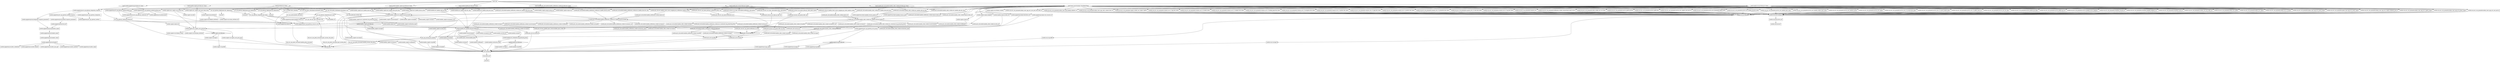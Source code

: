 digraph {
	compound = "true"
	newrank = "true"
	subgraph "root" {
		"[root] aws_api_gateway_authorizer.authorizer" [label = "aws_api_gateway_authorizer.authorizer", shape = "box"]
		"[root] aws_api_gateway_deployment.dev_deployment" [label = "aws_api_gateway_deployment.dev_deployment", shape = "box"]
		"[root] aws_api_gateway_deployment.prod_deployment" [label = "aws_api_gateway_deployment.prod_deployment", shape = "box"]
		"[root] aws_api_gateway_deployment.qa_deployment" [label = "aws_api_gateway_deployment.qa_deployment", shape = "box"]
		"[root] aws_api_gateway_integration.get_integ" [label = "aws_api_gateway_integration.get_integ", shape = "box"]
		"[root] aws_api_gateway_integration.post_intg" [label = "aws_api_gateway_integration.post_intg", shape = "box"]
		"[root] aws_iam_policy.iam_invoke_role" [label = "aws_iam_policy.iam_invoke_role", shape = "box"]
		"[root] aws_iam_policy.lambda_iam_policy" [label = "aws_iam_policy.lambda_iam_policy", shape = "box"]
		"[root] aws_iam_role.iam_apiw_execution_role" [label = "aws_iam_role.iam_apiw_execution_role", shape = "box"]
		"[root] aws_iam_role.iam_for_lambda" [label = "aws_iam_role.iam_for_lambda", shape = "box"]
		"[root] aws_iam_role_policy_attachment.attachment_policy" [label = "aws_iam_role_policy_attachment.attachment_policy", shape = "box"]
		"[root] aws_iam_role_policy_attachment.attachment_role" [label = "aws_iam_role_policy_attachment.attachment_role", shape = "box"]
		"[root] aws_lambda_layer_version.lambda_layer" [label = "aws_lambda_layer_version.lambda_layer", shape = "box"]
		"[root] aws_s3_bucket.static_metadata" [label = "aws_s3_bucket.static_metadata", shape = "box"]
		"[root] data.aws_iam_policy_document.apiw_assume_role_policy" [label = "data.aws_iam_policy_document.apiw_assume_role_policy", shape = "box"]
		"[root] data.aws_iam_policy_document.apiw_invoke_policy" [label = "data.aws_iam_policy_document.apiw_invoke_policy", shape = "box"]
		"[root] data.aws_iam_policy_document.lambda_assume_role_policy" [label = "data.aws_iam_policy_document.lambda_assume_role_policy", shape = "box"]
		"[root] data.aws_iam_policy_document.lambda_policy_document" [label = "data.aws_iam_policy_document.lambda_policy_document", shape = "box"]
		"[root] local.active_env" [label = "local.active_env", shape = "note"]
		"[root] local.dev" [label = "local.dev", shape = "note"]
		"[root] local.env" [label = "local.env", shape = "note"]
		"[root] local.lambda_uri" [label = "local.lambda_uri", shape = "note"]
		"[root] local.prod" [label = "local.prod", shape = "note"]
		"[root] local.qa" [label = "local.qa", shape = "note"]
		"[root] local.workspace" [label = "local.workspace", shape = "note"]
		"[root] module.apigateway.aws_api_gateway_integration._" [label = "module.apigateway.aws_api_gateway_integration._", shape = "box"]
		"[root] module.apigateway.aws_api_gateway_integration_response._" [label = "module.apigateway.aws_api_gateway_integration_response._", shape = "box"]
		"[root] module.apigateway.aws_api_gateway_method._" [label = "module.apigateway.aws_api_gateway_method._", shape = "box"]
		"[root] module.apigateway.aws_api_gateway_method.method_get" [label = "module.apigateway.aws_api_gateway_method.method_get", shape = "box"]
		"[root] module.apigateway.aws_api_gateway_method.method_post" [label = "module.apigateway.aws_api_gateway_method.method_post", shape = "box"]
		"[root] module.apigateway.aws_api_gateway_method_response._" [label = "module.apigateway.aws_api_gateway_method_response._", shape = "box"]
		"[root] module.apigateway.aws_api_gateway_resource.root" [label = "module.apigateway.aws_api_gateway_resource.root", shape = "box"]
		"[root] module.apigateway.aws_api_gateway_rest_api.api" [label = "module.apigateway.aws_api_gateway_rest_api.api", shape = "box"]
		"[root] module.apigateway.local.header_names" [label = "module.apigateway.local.header_names", shape = "note"]
		"[root] module.apigateway.local.header_values" [label = "module.apigateway.local.header_values", shape = "note"]
		"[root] module.apigateway.local.headers" [label = "module.apigateway.local.headers", shape = "note"]
		"[root] module.apigateway.local.integration_response_parameters" [label = "module.apigateway.local.integration_response_parameters", shape = "note"]
		"[root] module.apigateway.local.method_response_parameters" [label = "module.apigateway.local.method_response_parameters", shape = "note"]
		"[root] module.apigateway.local.parameter_names" [label = "module.apigateway.local.parameter_names", shape = "note"]
		"[root] module.apigateway.local.true_list" [label = "module.apigateway.local.true_list", shape = "note"]
		"[root] module.apigateway.output.execution_arn" [label = "module.apigateway.output.execution_arn", shape = "note"]
		"[root] module.apigateway.output.graphql_resouce_id" [label = "module.apigateway.output.graphql_resouce_id", shape = "note"]
		"[root] module.apigateway.output.graphql_resouce_parent_id" [label = "module.apigateway.output.graphql_resouce_parent_id", shape = "note"]
		"[root] module.apigateway.output.graphql_resouce_path" [label = "module.apigateway.output.graphql_resouce_path", shape = "note"]
		"[root] module.apigateway.output.id" [label = "module.apigateway.output.id", shape = "note"]
		"[root] module.apigateway.output.root_resource_id" [label = "module.apigateway.output.root_resource_id", shape = "note"]
		"[root] module.apigateway.provider.aws" [label = "module.apigateway.provider.aws", shape = "diamond"]
		"[root] module.apigateway.var.allow_credentials" [label = "module.apigateway.var.allow_credentials", shape = "note"]
		"[root] module.apigateway.var.allow_headers" [label = "module.apigateway.var.allow_headers", shape = "note"]
		"[root] module.apigateway.var.allow_max_age" [label = "module.apigateway.var.allow_max_age", shape = "note"]
		"[root] module.apigateway.var.allow_methods" [label = "module.apigateway.var.allow_methods", shape = "note"]
		"[root] module.apigateway.var.allow_origin" [label = "module.apigateway.var.allow_origin", shape = "note"]
		"[root] module.apigateway.var.api_name" [label = "module.apigateway.var.api_name", shape = "note"]
		"[root] module.apigateway.var.authorization" [label = "module.apigateway.var.authorization", shape = "note"]
		"[root] module.apigateway.var.aws_api_gateway_authorizer_id" [label = "module.apigateway.var.aws_api_gateway_authorizer_id", shape = "note"]
		"[root] module.apigateway.var.profile" [label = "module.apigateway.var.profile", shape = "note"]
		"[root] module.apigateway.var.region" [label = "module.apigateway.var.region", shape = "note"]
		"[root] module.cognito.aws_cognito_user_group.role" [label = "module.cognito.aws_cognito_user_group.role", shape = "box"]
		"[root] module.cognito.aws_cognito_user_pool.pool" [label = "module.cognito.aws_cognito_user_pool.pool", shape = "box"]
		"[root] module.cognito.aws_cognito_user_pool_client.client" [label = "module.cognito.aws_cognito_user_pool_client.client", shape = "box"]
		"[root] module.cognito.local.attributes" [label = "module.cognito.local.attributes", shape = "note"]
		"[root] module.cognito.local.default_attributes" [label = "module.cognito.local.default_attributes", shape = "note"]
		"[root] module.cognito.output.arn" [label = "module.cognito.output.arn", shape = "note"]
		"[root] module.cognito.output.endpoint" [label = "module.cognito.output.endpoint", shape = "note"]
		"[root] module.cognito.output.id" [label = "module.cognito.output.id", shape = "note"]
		"[root] module.cognito.provider.aws" [label = "module.cognito.provider.aws", shape = "diamond"]
		"[root] module.cognito.var.cognito_user_pool_name" [label = "module.cognito.var.cognito_user_pool_name", shape = "note"]
		"[root] module.cognito.var.custom_attribute_list" [label = "module.cognito.var.custom_attribute_list", shape = "note"]
		"[root] module.cognito.var.profile" [label = "module.cognito.var.profile", shape = "note"]
		"[root] module.cognito.var.region" [label = "module.cognito.var.region", shape = "note"]
		"[root] module.cognito.var.roles" [label = "module.cognito.var.roles", shape = "note"]
		"[root] module.cognito.var.schemas_number" [label = "module.cognito.var.schemas_number", shape = "note"]
		"[root] module.cognito.var.schemas_string" [label = "module.cognito.var.schemas_string", shape = "note"]
		"[root] module.cognito.var.username_attributes" [label = "module.cognito.var.username_attributes", shape = "note"]
		"[root] module.lambda.aws_cloudwatch_log_group.log_group" [label = "module.lambda.aws_cloudwatch_log_group.log_group", shape = "box"]
		"[root] module.lambda.aws_lambda_alias.dev_alias" [label = "module.lambda.aws_lambda_alias.dev_alias", shape = "box"]
		"[root] module.lambda.aws_lambda_alias.prod_alias" [label = "module.lambda.aws_lambda_alias.prod_alias", shape = "box"]
		"[root] module.lambda.aws_lambda_alias.qa_alias" [label = "module.lambda.aws_lambda_alias.qa_alias", shape = "box"]
		"[root] module.lambda.aws_lambda_function.lambda" [label = "module.lambda.aws_lambda_function.lambda", shape = "box"]
		"[root] module.lambda.output.arn" [label = "module.lambda.output.arn", shape = "note"]
		"[root] module.lambda.output.invoke_arn" [label = "module.lambda.output.invoke_arn", shape = "note"]
		"[root] module.lambda.provider.aws" [label = "module.lambda.provider.aws", shape = "diamond"]
		"[root] module.lambda.var.environment" [label = "module.lambda.var.environment", shape = "note"]
		"[root] module.lambda.var.filename" [label = "module.lambda.var.filename", shape = "note"]
		"[root] module.lambda.var.function_name" [label = "module.lambda.var.function_name", shape = "note"]
		"[root] module.lambda.var.handler" [label = "module.lambda.var.handler", shape = "note"]
		"[root] module.lambda.var.layers" [label = "module.lambda.var.layers", shape = "note"]
		"[root] module.lambda.var.memory_size" [label = "module.lambda.var.memory_size", shape = "note"]
		"[root] module.lambda.var.profile" [label = "module.lambda.var.profile", shape = "note"]
		"[root] module.lambda.var.region" [label = "module.lambda.var.region", shape = "note"]
		"[root] module.lambda.var.role_arn" [label = "module.lambda.var.role_arn", shape = "note"]
		"[root] module.lambda.var.runtime" [label = "module.lambda.var.runtime", shape = "note"]
		"[root] module.lambda.var.timeout" [label = "module.lambda.var.timeout", shape = "note"]
		"[root] module.lambda_cognito.aws_cloudwatch_log_group.log_group" [label = "module.lambda_cognito.aws_cloudwatch_log_group.log_group", shape = "box"]
		"[root] module.lambda_cognito.aws_lambda_alias.dev_alias" [label = "module.lambda_cognito.aws_lambda_alias.dev_alias", shape = "box"]
		"[root] module.lambda_cognito.aws_lambda_alias.prod_alias" [label = "module.lambda_cognito.aws_lambda_alias.prod_alias", shape = "box"]
		"[root] module.lambda_cognito.aws_lambda_alias.qa_alias" [label = "module.lambda_cognito.aws_lambda_alias.qa_alias", shape = "box"]
		"[root] module.lambda_cognito.aws_lambda_function.lambda" [label = "module.lambda_cognito.aws_lambda_function.lambda", shape = "box"]
		"[root] module.lambda_cognito.output.arn" [label = "module.lambda_cognito.output.arn", shape = "note"]
		"[root] module.lambda_cognito.output.invoke_arn" [label = "module.lambda_cognito.output.invoke_arn", shape = "note"]
		"[root] module.lambda_cognito.provider.aws" [label = "module.lambda_cognito.provider.aws", shape = "diamond"]
		"[root] module.lambda_cognito.var.environment" [label = "module.lambda_cognito.var.environment", shape = "note"]
		"[root] module.lambda_cognito.var.filename" [label = "module.lambda_cognito.var.filename", shape = "note"]
		"[root] module.lambda_cognito.var.function_name" [label = "module.lambda_cognito.var.function_name", shape = "note"]
		"[root] module.lambda_cognito.var.handler" [label = "module.lambda_cognito.var.handler", shape = "note"]
		"[root] module.lambda_cognito.var.layers" [label = "module.lambda_cognito.var.layers", shape = "note"]
		"[root] module.lambda_cognito.var.memory_size" [label = "module.lambda_cognito.var.memory_size", shape = "note"]
		"[root] module.lambda_cognito.var.profile" [label = "module.lambda_cognito.var.profile", shape = "note"]
		"[root] module.lambda_cognito.var.region" [label = "module.lambda_cognito.var.region", shape = "note"]
		"[root] module.lambda_cognito.var.role_arn" [label = "module.lambda_cognito.var.role_arn", shape = "note"]
		"[root] module.lambda_cognito.var.runtime" [label = "module.lambda_cognito.var.runtime", shape = "note"]
		"[root] module.lambda_cognito.var.timeout" [label = "module.lambda_cognito.var.timeout", shape = "note"]
		"[root] module.pub_sub.aws_lambda_event_source_mapping.sqs_notification_lambda_worker" [label = "module.pub_sub.aws_lambda_event_source_mapping.sqs_notification_lambda_worker", shape = "box"]
		"[root] module.pub_sub.aws_lambda_event_source_mapping.sqs_order_lambda_worker" [label = "module.pub_sub.aws_lambda_event_source_mapping.sqs_order_lambda_worker", shape = "box"]
		"[root] module.pub_sub.aws_lambda_layer_version.lambda_layer_worker" [label = "module.pub_sub.aws_lambda_layer_version.lambda_layer_worker", shape = "box"]
		"[root] module.pub_sub.aws_sns_topic.gc_topic_sns" [label = "module.pub_sub.aws_sns_topic.gc_topic_sns", shape = "box"]
		"[root] module.pub_sub.aws_sns_topic_subscription.notification_subscription" [label = "module.pub_sub.aws_sns_topic_subscription.notification_subscription", shape = "box"]
		"[root] module.pub_sub.aws_sns_topic_subscription.order_subscription" [label = "module.pub_sub.aws_sns_topic_subscription.order_subscription", shape = "box"]
		"[root] module.pub_sub.aws_sqs_queue.notification_sns_dlq" [label = "module.pub_sub.aws_sqs_queue.notification_sns_dlq", shape = "box"]
		"[root] module.pub_sub.aws_sqs_queue.notification_sqs" [label = "module.pub_sub.aws_sqs_queue.notification_sqs", shape = "box"]
		"[root] module.pub_sub.aws_sqs_queue.order_sqs" [label = "module.pub_sub.aws_sqs_queue.order_sqs", shape = "box"]
		"[root] module.pub_sub.aws_sqs_queue.order_sqs_dlq" [label = "module.pub_sub.aws_sqs_queue.order_sqs_dlq", shape = "box"]
		"[root] module.pub_sub.aws_sqs_queue_policy.gc_notification_policy_sqs" [label = "module.pub_sub.aws_sqs_queue_policy.gc_notification_policy_sqs", shape = "box"]
		"[root] module.pub_sub.aws_sqs_queue_policy.gc_order_policy_queue" [label = "module.pub_sub.aws_sqs_queue_policy.gc_order_policy_queue", shape = "box"]
		"[root] module.pub_sub.module.lambda_notification_worker.aws_cloudwatch_log_group.log_group" [label = "module.pub_sub.module.lambda_notification_worker.aws_cloudwatch_log_group.log_group", shape = "box"]
		"[root] module.pub_sub.module.lambda_notification_worker.aws_lambda_alias.dev_alias" [label = "module.pub_sub.module.lambda_notification_worker.aws_lambda_alias.dev_alias", shape = "box"]
		"[root] module.pub_sub.module.lambda_notification_worker.aws_lambda_alias.prod_alias" [label = "module.pub_sub.module.lambda_notification_worker.aws_lambda_alias.prod_alias", shape = "box"]
		"[root] module.pub_sub.module.lambda_notification_worker.aws_lambda_alias.qa_alias" [label = "module.pub_sub.module.lambda_notification_worker.aws_lambda_alias.qa_alias", shape = "box"]
		"[root] module.pub_sub.module.lambda_notification_worker.aws_lambda_function.lambda" [label = "module.pub_sub.module.lambda_notification_worker.aws_lambda_function.lambda", shape = "box"]
		"[root] module.pub_sub.module.lambda_notification_worker.output.arn" [label = "module.pub_sub.module.lambda_notification_worker.output.arn", shape = "note"]
		"[root] module.pub_sub.module.lambda_notification_worker.output.invoke_arn" [label = "module.pub_sub.module.lambda_notification_worker.output.invoke_arn", shape = "note"]
		"[root] module.pub_sub.module.lambda_notification_worker.provider.aws" [label = "module.pub_sub.module.lambda_notification_worker.provider.aws", shape = "diamond"]
		"[root] module.pub_sub.module.lambda_notification_worker.var.environment" [label = "module.pub_sub.module.lambda_notification_worker.var.environment", shape = "note"]
		"[root] module.pub_sub.module.lambda_notification_worker.var.filename" [label = "module.pub_sub.module.lambda_notification_worker.var.filename", shape = "note"]
		"[root] module.pub_sub.module.lambda_notification_worker.var.function_name" [label = "module.pub_sub.module.lambda_notification_worker.var.function_name", shape = "note"]
		"[root] module.pub_sub.module.lambda_notification_worker.var.handler" [label = "module.pub_sub.module.lambda_notification_worker.var.handler", shape = "note"]
		"[root] module.pub_sub.module.lambda_notification_worker.var.layers" [label = "module.pub_sub.module.lambda_notification_worker.var.layers", shape = "note"]
		"[root] module.pub_sub.module.lambda_notification_worker.var.memory_size" [label = "module.pub_sub.module.lambda_notification_worker.var.memory_size", shape = "note"]
		"[root] module.pub_sub.module.lambda_notification_worker.var.profile" [label = "module.pub_sub.module.lambda_notification_worker.var.profile", shape = "note"]
		"[root] module.pub_sub.module.lambda_notification_worker.var.region" [label = "module.pub_sub.module.lambda_notification_worker.var.region", shape = "note"]
		"[root] module.pub_sub.module.lambda_notification_worker.var.role_arn" [label = "module.pub_sub.module.lambda_notification_worker.var.role_arn", shape = "note"]
		"[root] module.pub_sub.module.lambda_notification_worker.var.runtime" [label = "module.pub_sub.module.lambda_notification_worker.var.runtime", shape = "note"]
		"[root] module.pub_sub.module.lambda_notification_worker.var.timeout" [label = "module.pub_sub.module.lambda_notification_worker.var.timeout", shape = "note"]
		"[root] module.pub_sub.module.lambda_order_worker.aws_cloudwatch_log_group.log_group" [label = "module.pub_sub.module.lambda_order_worker.aws_cloudwatch_log_group.log_group", shape = "box"]
		"[root] module.pub_sub.module.lambda_order_worker.aws_lambda_alias.dev_alias" [label = "module.pub_sub.module.lambda_order_worker.aws_lambda_alias.dev_alias", shape = "box"]
		"[root] module.pub_sub.module.lambda_order_worker.aws_lambda_alias.prod_alias" [label = "module.pub_sub.module.lambda_order_worker.aws_lambda_alias.prod_alias", shape = "box"]
		"[root] module.pub_sub.module.lambda_order_worker.aws_lambda_alias.qa_alias" [label = "module.pub_sub.module.lambda_order_worker.aws_lambda_alias.qa_alias", shape = "box"]
		"[root] module.pub_sub.module.lambda_order_worker.aws_lambda_function.lambda" [label = "module.pub_sub.module.lambda_order_worker.aws_lambda_function.lambda", shape = "box"]
		"[root] module.pub_sub.module.lambda_order_worker.output.arn" [label = "module.pub_sub.module.lambda_order_worker.output.arn", shape = "note"]
		"[root] module.pub_sub.module.lambda_order_worker.output.invoke_arn" [label = "module.pub_sub.module.lambda_order_worker.output.invoke_arn", shape = "note"]
		"[root] module.pub_sub.module.lambda_order_worker.provider.aws" [label = "module.pub_sub.module.lambda_order_worker.provider.aws", shape = "diamond"]
		"[root] module.pub_sub.module.lambda_order_worker.var.environment" [label = "module.pub_sub.module.lambda_order_worker.var.environment", shape = "note"]
		"[root] module.pub_sub.module.lambda_order_worker.var.filename" [label = "module.pub_sub.module.lambda_order_worker.var.filename", shape = "note"]
		"[root] module.pub_sub.module.lambda_order_worker.var.function_name" [label = "module.pub_sub.module.lambda_order_worker.var.function_name", shape = "note"]
		"[root] module.pub_sub.module.lambda_order_worker.var.handler" [label = "module.pub_sub.module.lambda_order_worker.var.handler", shape = "note"]
		"[root] module.pub_sub.module.lambda_order_worker.var.layers" [label = "module.pub_sub.module.lambda_order_worker.var.layers", shape = "note"]
		"[root] module.pub_sub.module.lambda_order_worker.var.memory_size" [label = "module.pub_sub.module.lambda_order_worker.var.memory_size", shape = "note"]
		"[root] module.pub_sub.module.lambda_order_worker.var.profile" [label = "module.pub_sub.module.lambda_order_worker.var.profile", shape = "note"]
		"[root] module.pub_sub.module.lambda_order_worker.var.region" [label = "module.pub_sub.module.lambda_order_worker.var.region", shape = "note"]
		"[root] module.pub_sub.module.lambda_order_worker.var.role_arn" [label = "module.pub_sub.module.lambda_order_worker.var.role_arn", shape = "note"]
		"[root] module.pub_sub.module.lambda_order_worker.var.runtime" [label = "module.pub_sub.module.lambda_order_worker.var.runtime", shape = "note"]
		"[root] module.pub_sub.module.lambda_order_worker.var.timeout" [label = "module.pub_sub.module.lambda_order_worker.var.timeout", shape = "note"]
		"[root] module.pub_sub.provider.aws" [label = "module.pub_sub.provider.aws", shape = "diamond"]
		"[root] module.pub_sub.var.profile" [label = "module.pub_sub.var.profile", shape = "note"]
		"[root] module.pub_sub.var.region" [label = "module.pub_sub.var.region", shape = "note"]
		"[root] module.pub_sub.var.role_arn" [label = "module.pub_sub.var.role_arn", shape = "note"]
		"[root] module.pub_sub.var.runtime" [label = "module.pub_sub.var.runtime", shape = "note"]
		"[root] module.ssm.aws_ssm_parameter.admin_aws_profile" [label = "module.ssm.aws_ssm_parameter.admin_aws_profile", shape = "box"]
		"[root] module.ssm.aws_ssm_parameter.admin_aws_region" [label = "module.ssm.aws_ssm_parameter.admin_aws_region", shape = "box"]
		"[root] module.ssm.aws_ssm_parameter.admin_aws_s3_bucket" [label = "module.ssm.aws_ssm_parameter.admin_aws_s3_bucket", shape = "box"]
		"[root] module.ssm.aws_ssm_parameter.admin_react_app_aws_assets_bucket" [label = "module.ssm.aws_ssm_parameter.admin_react_app_aws_assets_bucket", shape = "box"]
		"[root] module.ssm.aws_ssm_parameter.admin_react_app_aws_assets_region" [label = "module.ssm.aws_ssm_parameter.admin_react_app_aws_assets_region", shape = "box"]
		"[root] module.ssm.aws_ssm_parameter.admin_react_app_aws_cognito_indentity_pool_id" [label = "module.ssm.aws_ssm_parameter.admin_react_app_aws_cognito_indentity_pool_id", shape = "box"]
		"[root] module.ssm.aws_ssm_parameter.admin_react_app_aws_cognito_region" [label = "module.ssm.aws_ssm_parameter.admin_react_app_aws_cognito_region", shape = "box"]
		"[root] module.ssm.aws_ssm_parameter.admin_react_app_aws_project_region" [label = "module.ssm.aws_ssm_parameter.admin_react_app_aws_project_region", shape = "box"]
		"[root] module.ssm.aws_ssm_parameter.admin_react_app_aws_user_pool_id" [label = "module.ssm.aws_ssm_parameter.admin_react_app_aws_user_pool_id", shape = "box"]
		"[root] module.ssm.aws_ssm_parameter.admin_react_app_aws_user_pool_web_client_id" [label = "module.ssm.aws_ssm_parameter.admin_react_app_aws_user_pool_web_client_id", shape = "box"]
		"[root] module.ssm.aws_ssm_parameter.admin_react_app_graphql_endpoint_url" [label = "module.ssm.aws_ssm_parameter.admin_react_app_graphql_endpoint_url", shape = "box"]
		"[root] module.ssm.aws_ssm_parameter.admin_react_app_static_content_base_url" [label = "module.ssm.aws_ssm_parameter.admin_react_app_static_content_base_url", shape = "box"]
		"[root] module.ssm.aws_ssm_parameter.cognito_worker_aws_region_cognito" [label = "module.ssm.aws_ssm_parameter.cognito_worker_aws_region_cognito", shape = "box"]
		"[root] module.ssm.aws_ssm_parameter.common_aws_s3_app_key_name" [label = "module.ssm.aws_ssm_parameter.common_aws_s3_app_key_name", shape = "box"]
		"[root] module.ssm.aws_ssm_parameter.common_aws_s3_bucket_name" [label = "module.ssm.aws_ssm_parameter.common_aws_s3_bucket_name", shape = "box"]
		"[root] module.ssm.aws_ssm_parameter.common_aws_s3_category_key_name" [label = "module.ssm.aws_ssm_parameter.common_aws_s3_category_key_name", shape = "box"]
		"[root] module.ssm.aws_ssm_parameter.common_aws_s3_landing_page_key_name" [label = "module.ssm.aws_ssm_parameter.common_aws_s3_landing_page_key_name", shape = "box"]
		"[root] module.ssm.aws_ssm_parameter.common_aws_s3_navigation_key_name" [label = "module.ssm.aws_ssm_parameter.common_aws_s3_navigation_key_name", shape = "box"]
		"[root] module.ssm.aws_ssm_parameter.common_aws_s3_options_key_name" [label = "module.ssm.aws_ssm_parameter.common_aws_s3_options_key_name", shape = "box"]
		"[root] module.ssm.aws_ssm_parameter.common_aws_s3_page_key_name" [label = "module.ssm.aws_ssm_parameter.common_aws_s3_page_key_name", shape = "box"]
		"[root] module.ssm.aws_ssm_parameter.common_aws_s3_product_key_name" [label = "module.ssm.aws_ssm_parameter.common_aws_s3_product_key_name", shape = "box"]
		"[root] module.ssm.aws_ssm_parameter.common_aws_s3_promotion_key_name" [label = "module.ssm.aws_ssm_parameter.common_aws_s3_promotion_key_name", shape = "box"]
		"[root] module.ssm.aws_ssm_parameter.common_aws_s3_store_key_name" [label = "module.ssm.aws_ssm_parameter.common_aws_s3_store_key_name", shape = "box"]
		"[root] module.ssm.aws_ssm_parameter.common_aws_s3_tag_key_name" [label = "module.ssm.aws_ssm_parameter.common_aws_s3_tag_key_name", shape = "box"]
		"[root] module.ssm.aws_ssm_parameter.common_env" [label = "module.ssm.aws_ssm_parameter.common_env", shape = "box"]
		"[root] module.ssm.aws_ssm_parameter.notification_worker_transactional_email_source" [label = "module.ssm.aws_ssm_parameter.notification_worker_transactional_email_source", shape = "box"]
		"[root] module.ssm.aws_ssm_parameter.order_worker_aws_sns_topic" [label = "module.ssm.aws_ssm_parameter.order_worker_aws_sns_topic", shape = "box"]
		"[root] module.ssm.aws_ssm_parameter.service_apollo_api_key" [label = "module.ssm.aws_ssm_parameter.service_apollo_api_key", shape = "box"]
		"[root] module.ssm.aws_ssm_parameter.service_apollo_key" [label = "module.ssm.aws_ssm_parameter.service_apollo_key", shape = "box"]
		"[root] module.ssm.aws_ssm_parameter.service_aws_cognito_user_pool_id" [label = "module.ssm.aws_ssm_parameter.service_aws_cognito_user_pool_id", shape = "box"]
		"[root] module.ssm.aws_ssm_parameter.service_aws_dynamodb_billing_mode" [label = "module.ssm.aws_ssm_parameter.service_aws_dynamodb_billing_mode", shape = "box"]
		"[root] module.ssm.aws_ssm_parameter.service_aws_lambda_function_name" [label = "module.ssm.aws_ssm_parameter.service_aws_lambda_function_name", shape = "box"]
		"[root] module.ssm.aws_ssm_parameter.service_aws_lambda_layer_name" [label = "module.ssm.aws_ssm_parameter.service_aws_lambda_layer_name", shape = "box"]
		"[root] module.ssm.aws_ssm_parameter.service_aws_lambda_worker_layer_name" [label = "module.ssm.aws_ssm_parameter.service_aws_lambda_worker_layer_name", shape = "box"]
		"[root] module.ssm.aws_ssm_parameter.service_aws_lambda_zip_file" [label = "module.ssm.aws_ssm_parameter.service_aws_lambda_zip_file", shape = "box"]
		"[root] module.ssm.aws_ssm_parameter.service_aws_region" [label = "module.ssm.aws_ssm_parameter.service_aws_region", shape = "box"]
		"[root] module.ssm.aws_ssm_parameter.service_aws_s3_account_key_name" [label = "module.ssm.aws_ssm_parameter.service_aws_s3_account_key_name", shape = "box"]
		"[root] module.ssm.aws_ssm_parameter.service_aws_s3_assets_bucket_name" [label = "module.ssm.aws_ssm_parameter.service_aws_s3_assets_bucket_name", shape = "box"]
		"[root] module.ssm.aws_ssm_parameter.service_aws_s3_public_asset_url" [label = "module.ssm.aws_ssm_parameter.service_aws_s3_public_asset_url", shape = "box"]
		"[root] module.ssm.aws_ssm_parameter.service_aws_sns_topic" [label = "module.ssm.aws_ssm_parameter.service_aws_sns_topic", shape = "box"]
		"[root] module.ssm.aws_ssm_parameter.service_github_api_token" [label = "module.ssm.aws_ssm_parameter.service_github_api_token", shape = "box"]
		"[root] module.ssm.aws_ssm_parameter.service_github_api_url" [label = "module.ssm.aws_ssm_parameter.service_github_api_url", shape = "box"]
		"[root] module.ssm.aws_ssm_parameter.service_graphql_server_endpoint" [label = "module.ssm.aws_ssm_parameter.service_graphql_server_endpoint", shape = "box"]
		"[root] module.ssm.aws_ssm_parameter.storefront_account_id" [label = "module.ssm.aws_ssm_parameter.storefront_account_id", shape = "box"]
		"[root] module.ssm.aws_ssm_parameter.storefront_graphql_endpoint_url" [label = "module.ssm.aws_ssm_parameter.storefront_graphql_endpoint_url", shape = "box"]
		"[root] module.ssm.aws_ssm_parameter.storefront_store_id" [label = "module.ssm.aws_ssm_parameter.storefront_store_id", shape = "box"]
		"[root] module.ssm.aws_ssm_parameter.workers_aws_sqs_order_url" [label = "module.ssm.aws_ssm_parameter.workers_aws_sqs_order_url", shape = "box"]
		"[root] module.ssm.local.active_env" [label = "module.ssm.local.active_env", shape = "note"]
		"[root] module.ssm.local.env" [label = "module.ssm.local.env", shape = "note"]
		"[root] module.ssm.local.workspace" [label = "module.ssm.local.workspace", shape = "note"]
		"[root] module.ssm.provider.aws" [label = "module.ssm.provider.aws", shape = "diamond"]
		"[root] module.ssm.var.profile" [label = "module.ssm.var.profile", shape = "note"]
		"[root] module.ssm.var.region" [label = "module.ssm.var.region", shape = "note"]
		"[root] provider.aws" [label = "provider.aws", shape = "diamond"]
		"[root] aws_api_gateway_authorizer.authorizer" -> "[root] module.apigateway.output.id"
		"[root] aws_api_gateway_authorizer.authorizer" -> "[root] module.cognito.output.arn"
		"[root] aws_api_gateway_authorizer.authorizer" -> "[root] provider.aws"
		"[root] aws_api_gateway_deployment.dev_deployment" -> "[root] aws_api_gateway_integration.get_integ"
		"[root] aws_api_gateway_deployment.dev_deployment" -> "[root] local.dev"
		"[root] aws_api_gateway_deployment.prod_deployment" -> "[root] aws_api_gateway_integration.get_integ"
		"[root] aws_api_gateway_deployment.prod_deployment" -> "[root] local.prod"
		"[root] aws_api_gateway_deployment.qa_deployment" -> "[root] aws_api_gateway_integration.get_integ"
		"[root] aws_api_gateway_deployment.qa_deployment" -> "[root] local.qa"
		"[root] aws_api_gateway_integration.get_integ" -> "[root] aws_iam_role.iam_apiw_execution_role"
		"[root] aws_api_gateway_integration.get_integ" -> "[root] local.lambda_uri"
		"[root] aws_api_gateway_integration.get_integ" -> "[root] module.apigateway.output.graphql_resouce_id"
		"[root] aws_api_gateway_integration.get_integ" -> "[root] module.apigateway.output.id"
		"[root] aws_api_gateway_integration.post_intg" -> "[root] aws_iam_role.iam_apiw_execution_role"
		"[root] aws_api_gateway_integration.post_intg" -> "[root] local.lambda_uri"
		"[root] aws_api_gateway_integration.post_intg" -> "[root] module.apigateway.output.graphql_resouce_id"
		"[root] aws_api_gateway_integration.post_intg" -> "[root] module.apigateway.output.id"
		"[root] aws_iam_policy.iam_invoke_role" -> "[root] data.aws_iam_policy_document.apiw_invoke_policy"
		"[root] aws_iam_policy.lambda_iam_policy" -> "[root] data.aws_iam_policy_document.lambda_policy_document"
		"[root] aws_iam_role.iam_apiw_execution_role" -> "[root] data.aws_iam_policy_document.apiw_assume_role_policy"
		"[root] aws_iam_role.iam_for_lambda" -> "[root] data.aws_iam_policy_document.lambda_assume_role_policy"
		"[root] aws_iam_role_policy_attachment.attachment_policy" -> "[root] aws_iam_policy.lambda_iam_policy"
		"[root] aws_iam_role_policy_attachment.attachment_policy" -> "[root] aws_iam_role.iam_for_lambda"
		"[root] aws_iam_role_policy_attachment.attachment_role" -> "[root] aws_iam_policy.iam_invoke_role"
		"[root] aws_iam_role_policy_attachment.attachment_role" -> "[root] aws_iam_role.iam_apiw_execution_role"
		"[root] aws_lambda_layer_version.lambda_layer" -> "[root] provider.aws"
		"[root] aws_s3_bucket.static_metadata" -> "[root] provider.aws"
		"[root] data.aws_iam_policy_document.apiw_assume_role_policy" -> "[root] provider.aws"
		"[root] data.aws_iam_policy_document.apiw_invoke_policy" -> "[root] provider.aws"
		"[root] data.aws_iam_policy_document.lambda_assume_role_policy" -> "[root] provider.aws"
		"[root] data.aws_iam_policy_document.lambda_policy_document" -> "[root] provider.aws"
		"[root] local.active_env" -> "[root] local.env"
		"[root] local.lambda_uri" -> "[root] module.lambda.output.arn"
		"[root] local.workspace" -> "[root] local.active_env"
		"[root] meta.count-boundary (EachMode fixup)" -> "[root] aws_api_gateway_deployment.dev_deployment"
		"[root] meta.count-boundary (EachMode fixup)" -> "[root] aws_api_gateway_deployment.prod_deployment"
		"[root] meta.count-boundary (EachMode fixup)" -> "[root] aws_api_gateway_deployment.qa_deployment"
		"[root] meta.count-boundary (EachMode fixup)" -> "[root] aws_api_gateway_integration.post_intg"
		"[root] meta.count-boundary (EachMode fixup)" -> "[root] aws_iam_role_policy_attachment.attachment_policy"
		"[root] meta.count-boundary (EachMode fixup)" -> "[root] aws_iam_role_policy_attachment.attachment_role"
		"[root] meta.count-boundary (EachMode fixup)" -> "[root] aws_s3_bucket.static_metadata"
		"[root] meta.count-boundary (EachMode fixup)" -> "[root] module.apigateway.aws_api_gateway_integration_response._"
		"[root] meta.count-boundary (EachMode fixup)" -> "[root] module.apigateway.aws_api_gateway_method.method_get"
		"[root] meta.count-boundary (EachMode fixup)" -> "[root] module.apigateway.aws_api_gateway_method.method_post"
		"[root] meta.count-boundary (EachMode fixup)" -> "[root] module.apigateway.output.execution_arn"
		"[root] meta.count-boundary (EachMode fixup)" -> "[root] module.apigateway.output.graphql_resouce_parent_id"
		"[root] meta.count-boundary (EachMode fixup)" -> "[root] module.apigateway.output.graphql_resouce_path"
		"[root] meta.count-boundary (EachMode fixup)" -> "[root] module.apigateway.output.root_resource_id"
		"[root] meta.count-boundary (EachMode fixup)" -> "[root] module.cognito.aws_cognito_user_group.role"
		"[root] meta.count-boundary (EachMode fixup)" -> "[root] module.cognito.aws_cognito_user_pool_client.client"
		"[root] meta.count-boundary (EachMode fixup)" -> "[root] module.cognito.output.endpoint"
		"[root] meta.count-boundary (EachMode fixup)" -> "[root] module.cognito.output.id"
		"[root] meta.count-boundary (EachMode fixup)" -> "[root] module.cognito.var.schemas_number"
		"[root] meta.count-boundary (EachMode fixup)" -> "[root] module.lambda.aws_lambda_alias.dev_alias"
		"[root] meta.count-boundary (EachMode fixup)" -> "[root] module.lambda.aws_lambda_alias.prod_alias"
		"[root] meta.count-boundary (EachMode fixup)" -> "[root] module.lambda.aws_lambda_alias.qa_alias"
		"[root] meta.count-boundary (EachMode fixup)" -> "[root] module.lambda.output.invoke_arn"
		"[root] meta.count-boundary (EachMode fixup)" -> "[root] module.lambda_cognito.aws_lambda_alias.dev_alias"
		"[root] meta.count-boundary (EachMode fixup)" -> "[root] module.lambda_cognito.aws_lambda_alias.prod_alias"
		"[root] meta.count-boundary (EachMode fixup)" -> "[root] module.lambda_cognito.aws_lambda_alias.qa_alias"
		"[root] meta.count-boundary (EachMode fixup)" -> "[root] module.lambda_cognito.output.arn"
		"[root] meta.count-boundary (EachMode fixup)" -> "[root] module.lambda_cognito.output.invoke_arn"
		"[root] meta.count-boundary (EachMode fixup)" -> "[root] module.pub_sub.aws_lambda_event_source_mapping.sqs_notification_lambda_worker"
		"[root] meta.count-boundary (EachMode fixup)" -> "[root] module.pub_sub.aws_lambda_event_source_mapping.sqs_order_lambda_worker"
		"[root] meta.count-boundary (EachMode fixup)" -> "[root] module.pub_sub.aws_sns_topic_subscription.notification_subscription"
		"[root] meta.count-boundary (EachMode fixup)" -> "[root] module.pub_sub.aws_sns_topic_subscription.order_subscription"
		"[root] meta.count-boundary (EachMode fixup)" -> "[root] module.pub_sub.aws_sqs_queue_policy.gc_notification_policy_sqs"
		"[root] meta.count-boundary (EachMode fixup)" -> "[root] module.pub_sub.aws_sqs_queue_policy.gc_order_policy_queue"
		"[root] meta.count-boundary (EachMode fixup)" -> "[root] module.pub_sub.module.lambda_notification_worker.aws_lambda_alias.dev_alias"
		"[root] meta.count-boundary (EachMode fixup)" -> "[root] module.pub_sub.module.lambda_notification_worker.aws_lambda_alias.prod_alias"
		"[root] meta.count-boundary (EachMode fixup)" -> "[root] module.pub_sub.module.lambda_notification_worker.aws_lambda_alias.qa_alias"
		"[root] meta.count-boundary (EachMode fixup)" -> "[root] module.pub_sub.module.lambda_notification_worker.output.invoke_arn"
		"[root] meta.count-boundary (EachMode fixup)" -> "[root] module.pub_sub.module.lambda_order_worker.aws_lambda_alias.dev_alias"
		"[root] meta.count-boundary (EachMode fixup)" -> "[root] module.pub_sub.module.lambda_order_worker.aws_lambda_alias.prod_alias"
		"[root] meta.count-boundary (EachMode fixup)" -> "[root] module.pub_sub.module.lambda_order_worker.aws_lambda_alias.qa_alias"
		"[root] meta.count-boundary (EachMode fixup)" -> "[root] module.pub_sub.module.lambda_order_worker.output.invoke_arn"
		"[root] meta.count-boundary (EachMode fixup)" -> "[root] module.ssm.aws_ssm_parameter.admin_aws_profile"
		"[root] meta.count-boundary (EachMode fixup)" -> "[root] module.ssm.aws_ssm_parameter.admin_aws_region"
		"[root] meta.count-boundary (EachMode fixup)" -> "[root] module.ssm.aws_ssm_parameter.admin_aws_s3_bucket"
		"[root] meta.count-boundary (EachMode fixup)" -> "[root] module.ssm.aws_ssm_parameter.admin_react_app_aws_assets_bucket"
		"[root] meta.count-boundary (EachMode fixup)" -> "[root] module.ssm.aws_ssm_parameter.admin_react_app_aws_assets_region"
		"[root] meta.count-boundary (EachMode fixup)" -> "[root] module.ssm.aws_ssm_parameter.admin_react_app_aws_cognito_indentity_pool_id"
		"[root] meta.count-boundary (EachMode fixup)" -> "[root] module.ssm.aws_ssm_parameter.admin_react_app_aws_cognito_region"
		"[root] meta.count-boundary (EachMode fixup)" -> "[root] module.ssm.aws_ssm_parameter.admin_react_app_aws_project_region"
		"[root] meta.count-boundary (EachMode fixup)" -> "[root] module.ssm.aws_ssm_parameter.admin_react_app_aws_user_pool_id"
		"[root] meta.count-boundary (EachMode fixup)" -> "[root] module.ssm.aws_ssm_parameter.admin_react_app_aws_user_pool_web_client_id"
		"[root] meta.count-boundary (EachMode fixup)" -> "[root] module.ssm.aws_ssm_parameter.admin_react_app_graphql_endpoint_url"
		"[root] meta.count-boundary (EachMode fixup)" -> "[root] module.ssm.aws_ssm_parameter.admin_react_app_static_content_base_url"
		"[root] meta.count-boundary (EachMode fixup)" -> "[root] module.ssm.aws_ssm_parameter.cognito_worker_aws_region_cognito"
		"[root] meta.count-boundary (EachMode fixup)" -> "[root] module.ssm.aws_ssm_parameter.common_aws_s3_app_key_name"
		"[root] meta.count-boundary (EachMode fixup)" -> "[root] module.ssm.aws_ssm_parameter.common_aws_s3_bucket_name"
		"[root] meta.count-boundary (EachMode fixup)" -> "[root] module.ssm.aws_ssm_parameter.common_aws_s3_category_key_name"
		"[root] meta.count-boundary (EachMode fixup)" -> "[root] module.ssm.aws_ssm_parameter.common_aws_s3_landing_page_key_name"
		"[root] meta.count-boundary (EachMode fixup)" -> "[root] module.ssm.aws_ssm_parameter.common_aws_s3_navigation_key_name"
		"[root] meta.count-boundary (EachMode fixup)" -> "[root] module.ssm.aws_ssm_parameter.common_aws_s3_options_key_name"
		"[root] meta.count-boundary (EachMode fixup)" -> "[root] module.ssm.aws_ssm_parameter.common_aws_s3_page_key_name"
		"[root] meta.count-boundary (EachMode fixup)" -> "[root] module.ssm.aws_ssm_parameter.common_aws_s3_product_key_name"
		"[root] meta.count-boundary (EachMode fixup)" -> "[root] module.ssm.aws_ssm_parameter.common_aws_s3_promotion_key_name"
		"[root] meta.count-boundary (EachMode fixup)" -> "[root] module.ssm.aws_ssm_parameter.common_aws_s3_store_key_name"
		"[root] meta.count-boundary (EachMode fixup)" -> "[root] module.ssm.aws_ssm_parameter.common_aws_s3_tag_key_name"
		"[root] meta.count-boundary (EachMode fixup)" -> "[root] module.ssm.aws_ssm_parameter.common_env"
		"[root] meta.count-boundary (EachMode fixup)" -> "[root] module.ssm.aws_ssm_parameter.notification_worker_transactional_email_source"
		"[root] meta.count-boundary (EachMode fixup)" -> "[root] module.ssm.aws_ssm_parameter.order_worker_aws_sns_topic"
		"[root] meta.count-boundary (EachMode fixup)" -> "[root] module.ssm.aws_ssm_parameter.service_apollo_api_key"
		"[root] meta.count-boundary (EachMode fixup)" -> "[root] module.ssm.aws_ssm_parameter.service_apollo_key"
		"[root] meta.count-boundary (EachMode fixup)" -> "[root] module.ssm.aws_ssm_parameter.service_aws_cognito_user_pool_id"
		"[root] meta.count-boundary (EachMode fixup)" -> "[root] module.ssm.aws_ssm_parameter.service_aws_dynamodb_billing_mode"
		"[root] meta.count-boundary (EachMode fixup)" -> "[root] module.ssm.aws_ssm_parameter.service_aws_lambda_function_name"
		"[root] meta.count-boundary (EachMode fixup)" -> "[root] module.ssm.aws_ssm_parameter.service_aws_lambda_layer_name"
		"[root] meta.count-boundary (EachMode fixup)" -> "[root] module.ssm.aws_ssm_parameter.service_aws_lambda_worker_layer_name"
		"[root] meta.count-boundary (EachMode fixup)" -> "[root] module.ssm.aws_ssm_parameter.service_aws_lambda_zip_file"
		"[root] meta.count-boundary (EachMode fixup)" -> "[root] module.ssm.aws_ssm_parameter.service_aws_region"
		"[root] meta.count-boundary (EachMode fixup)" -> "[root] module.ssm.aws_ssm_parameter.service_aws_s3_account_key_name"
		"[root] meta.count-boundary (EachMode fixup)" -> "[root] module.ssm.aws_ssm_parameter.service_aws_s3_assets_bucket_name"
		"[root] meta.count-boundary (EachMode fixup)" -> "[root] module.ssm.aws_ssm_parameter.service_aws_s3_public_asset_url"
		"[root] meta.count-boundary (EachMode fixup)" -> "[root] module.ssm.aws_ssm_parameter.service_aws_sns_topic"
		"[root] meta.count-boundary (EachMode fixup)" -> "[root] module.ssm.aws_ssm_parameter.service_github_api_token"
		"[root] meta.count-boundary (EachMode fixup)" -> "[root] module.ssm.aws_ssm_parameter.service_github_api_url"
		"[root] meta.count-boundary (EachMode fixup)" -> "[root] module.ssm.aws_ssm_parameter.service_graphql_server_endpoint"
		"[root] meta.count-boundary (EachMode fixup)" -> "[root] module.ssm.aws_ssm_parameter.storefront_account_id"
		"[root] meta.count-boundary (EachMode fixup)" -> "[root] module.ssm.aws_ssm_parameter.storefront_graphql_endpoint_url"
		"[root] meta.count-boundary (EachMode fixup)" -> "[root] module.ssm.aws_ssm_parameter.storefront_store_id"
		"[root] meta.count-boundary (EachMode fixup)" -> "[root] module.ssm.aws_ssm_parameter.workers_aws_sqs_order_url"
		"[root] module.apigateway.aws_api_gateway_integration._" -> "[root] module.apigateway.aws_api_gateway_method._"
		"[root] module.apigateway.aws_api_gateway_integration_response._" -> "[root] module.apigateway.aws_api_gateway_integration._"
		"[root] module.apigateway.aws_api_gateway_integration_response._" -> "[root] module.apigateway.aws_api_gateway_method_response._"
		"[root] module.apigateway.aws_api_gateway_integration_response._" -> "[root] module.apigateway.local.integration_response_parameters"
		"[root] module.apigateway.aws_api_gateway_method._" -> "[root] module.apigateway.aws_api_gateway_resource.root"
		"[root] module.apigateway.aws_api_gateway_method.method_get" -> "[root] module.apigateway.aws_api_gateway_resource.root"
		"[root] module.apigateway.aws_api_gateway_method.method_get" -> "[root] module.apigateway.var.authorization"
		"[root] module.apigateway.aws_api_gateway_method.method_get" -> "[root] module.apigateway.var.aws_api_gateway_authorizer_id"
		"[root] module.apigateway.aws_api_gateway_method.method_post" -> "[root] module.apigateway.aws_api_gateway_resource.root"
		"[root] module.apigateway.aws_api_gateway_method.method_post" -> "[root] module.apigateway.var.authorization"
		"[root] module.apigateway.aws_api_gateway_method.method_post" -> "[root] module.apigateway.var.aws_api_gateway_authorizer_id"
		"[root] module.apigateway.aws_api_gateway_method_response._" -> "[root] module.apigateway.aws_api_gateway_method._"
		"[root] module.apigateway.aws_api_gateway_method_response._" -> "[root] module.apigateway.local.method_response_parameters"
		"[root] module.apigateway.aws_api_gateway_resource.root" -> "[root] module.apigateway.aws_api_gateway_rest_api.api"
		"[root] module.apigateway.aws_api_gateway_rest_api.api" -> "[root] module.apigateway.provider.aws"
		"[root] module.apigateway.aws_api_gateway_rest_api.api" -> "[root] module.apigateway.var.api_name"
		"[root] module.apigateway.local.header_names" -> "[root] module.apigateway.local.header_values"
		"[root] module.apigateway.local.header_values" -> "[root] module.apigateway.local.headers"
		"[root] module.apigateway.local.headers" -> "[root] module.apigateway.var.allow_credentials"
		"[root] module.apigateway.local.headers" -> "[root] module.apigateway.var.allow_headers"
		"[root] module.apigateway.local.headers" -> "[root] module.apigateway.var.allow_max_age"
		"[root] module.apigateway.local.headers" -> "[root] module.apigateway.var.allow_methods"
		"[root] module.apigateway.local.headers" -> "[root] module.apigateway.var.allow_origin"
		"[root] module.apigateway.local.integration_response_parameters" -> "[root] module.apigateway.local.parameter_names"
		"[root] module.apigateway.local.method_response_parameters" -> "[root] module.apigateway.local.true_list"
		"[root] module.apigateway.local.parameter_names" -> "[root] module.apigateway.local.header_names"
		"[root] module.apigateway.local.true_list" -> "[root] module.apigateway.local.parameter_names"
		"[root] module.apigateway.output.execution_arn" -> "[root] module.apigateway.aws_api_gateway_rest_api.api"
		"[root] module.apigateway.output.graphql_resouce_id" -> "[root] module.apigateway.aws_api_gateway_resource.root"
		"[root] module.apigateway.output.graphql_resouce_parent_id" -> "[root] module.apigateway.aws_api_gateway_resource.root"
		"[root] module.apigateway.output.graphql_resouce_path" -> "[root] module.apigateway.aws_api_gateway_resource.root"
		"[root] module.apigateway.output.id" -> "[root] module.apigateway.aws_api_gateway_rest_api.api"
		"[root] module.apigateway.output.root_resource_id" -> "[root] module.apigateway.aws_api_gateway_rest_api.api"
		"[root] module.apigateway.provider.aws (close)" -> "[root] module.apigateway.aws_api_gateway_integration_response._"
		"[root] module.apigateway.provider.aws (close)" -> "[root] module.apigateway.aws_api_gateway_method.method_get"
		"[root] module.apigateway.provider.aws (close)" -> "[root] module.apigateway.aws_api_gateway_method.method_post"
		"[root] module.apigateway.provider.aws" -> "[root] module.apigateway.var.profile"
		"[root] module.apigateway.provider.aws" -> "[root] module.apigateway.var.region"
		"[root] module.apigateway.var.api_name" -> "[root] local.workspace"
		"[root] module.apigateway.var.aws_api_gateway_authorizer_id" -> "[root] aws_api_gateway_authorizer.authorizer"
		"[root] module.apigateway.var.profile" -> "[root] local.workspace"
		"[root] module.apigateway.var.region" -> "[root] local.workspace"
		"[root] module.cognito.aws_cognito_user_group.role" -> "[root] module.cognito.aws_cognito_user_pool.pool"
		"[root] module.cognito.aws_cognito_user_group.role" -> "[root] module.cognito.var.roles"
		"[root] module.cognito.aws_cognito_user_pool.pool" -> "[root] module.cognito.provider.aws"
		"[root] module.cognito.aws_cognito_user_pool.pool" -> "[root] module.cognito.var.cognito_user_pool_name"
		"[root] module.cognito.aws_cognito_user_pool.pool" -> "[root] module.cognito.var.schemas_string"
		"[root] module.cognito.aws_cognito_user_pool.pool" -> "[root] module.cognito.var.username_attributes"
		"[root] module.cognito.aws_cognito_user_pool_client.client" -> "[root] module.cognito.aws_cognito_user_pool.pool"
		"[root] module.cognito.aws_cognito_user_pool_client.client" -> "[root] module.cognito.local.attributes"
		"[root] module.cognito.local.attributes" -> "[root] module.cognito.local.default_attributes"
		"[root] module.cognito.local.attributes" -> "[root] module.cognito.var.custom_attribute_list"
		"[root] module.cognito.output.arn" -> "[root] module.cognito.aws_cognito_user_pool.pool"
		"[root] module.cognito.output.endpoint" -> "[root] module.cognito.aws_cognito_user_pool.pool"
		"[root] module.cognito.output.id" -> "[root] module.cognito.aws_cognito_user_pool.pool"
		"[root] module.cognito.provider.aws (close)" -> "[root] module.cognito.aws_cognito_user_group.role"
		"[root] module.cognito.provider.aws (close)" -> "[root] module.cognito.aws_cognito_user_pool_client.client"
		"[root] module.cognito.provider.aws" -> "[root] module.cognito.var.profile"
		"[root] module.cognito.provider.aws" -> "[root] module.cognito.var.region"
		"[root] module.cognito.var.cognito_user_pool_name" -> "[root] local.workspace"
		"[root] module.cognito.var.profile" -> "[root] local.workspace"
		"[root] module.lambda.aws_cloudwatch_log_group.log_group" -> "[root] module.lambda.provider.aws"
		"[root] module.lambda.aws_cloudwatch_log_group.log_group" -> "[root] module.lambda.var.function_name"
		"[root] module.lambda.aws_lambda_alias.dev_alias" -> "[root] module.lambda.aws_lambda_function.lambda"
		"[root] module.lambda.aws_lambda_alias.prod_alias" -> "[root] module.lambda.aws_lambda_function.lambda"
		"[root] module.lambda.aws_lambda_alias.qa_alias" -> "[root] module.lambda.aws_lambda_function.lambda"
		"[root] module.lambda.aws_lambda_function.lambda" -> "[root] module.lambda.aws_cloudwatch_log_group.log_group"
		"[root] module.lambda.aws_lambda_function.lambda" -> "[root] module.lambda.var.environment"
		"[root] module.lambda.aws_lambda_function.lambda" -> "[root] module.lambda.var.filename"
		"[root] module.lambda.aws_lambda_function.lambda" -> "[root] module.lambda.var.handler"
		"[root] module.lambda.aws_lambda_function.lambda" -> "[root] module.lambda.var.layers"
		"[root] module.lambda.aws_lambda_function.lambda" -> "[root] module.lambda.var.memory_size"
		"[root] module.lambda.aws_lambda_function.lambda" -> "[root] module.lambda.var.role_arn"
		"[root] module.lambda.aws_lambda_function.lambda" -> "[root] module.lambda.var.runtime"
		"[root] module.lambda.aws_lambda_function.lambda" -> "[root] module.lambda.var.timeout"
		"[root] module.lambda.output.arn" -> "[root] module.lambda.aws_lambda_function.lambda"
		"[root] module.lambda.output.invoke_arn" -> "[root] module.lambda.aws_lambda_function.lambda"
		"[root] module.lambda.provider.aws (close)" -> "[root] module.lambda.aws_lambda_alias.dev_alias"
		"[root] module.lambda.provider.aws (close)" -> "[root] module.lambda.aws_lambda_alias.prod_alias"
		"[root] module.lambda.provider.aws (close)" -> "[root] module.lambda.aws_lambda_alias.qa_alias"
		"[root] module.lambda.provider.aws" -> "[root] module.lambda.var.profile"
		"[root] module.lambda.provider.aws" -> "[root] module.lambda.var.region"
		"[root] module.lambda.var.filename" -> "[root] local.workspace"
		"[root] module.lambda.var.function_name" -> "[root] local.workspace"
		"[root] module.lambda.var.handler" -> "[root] local.workspace"
		"[root] module.lambda.var.layers" -> "[root] aws_lambda_layer_version.lambda_layer"
		"[root] module.lambda.var.profile" -> "[root] local.workspace"
		"[root] module.lambda.var.region" -> "[root] local.workspace"
		"[root] module.lambda.var.role_arn" -> "[root] aws_iam_role.iam_for_lambda"
		"[root] module.lambda.var.runtime" -> "[root] local.workspace"
		"[root] module.lambda.var.timeout" -> "[root] local.workspace"
		"[root] module.lambda_cognito.aws_cloudwatch_log_group.log_group" -> "[root] module.lambda_cognito.provider.aws"
		"[root] module.lambda_cognito.aws_cloudwatch_log_group.log_group" -> "[root] module.lambda_cognito.var.function_name"
		"[root] module.lambda_cognito.aws_lambda_alias.dev_alias" -> "[root] module.lambda_cognito.aws_lambda_function.lambda"
		"[root] module.lambda_cognito.aws_lambda_alias.prod_alias" -> "[root] module.lambda_cognito.aws_lambda_function.lambda"
		"[root] module.lambda_cognito.aws_lambda_alias.qa_alias" -> "[root] module.lambda_cognito.aws_lambda_function.lambda"
		"[root] module.lambda_cognito.aws_lambda_function.lambda" -> "[root] module.lambda_cognito.aws_cloudwatch_log_group.log_group"
		"[root] module.lambda_cognito.aws_lambda_function.lambda" -> "[root] module.lambda_cognito.var.environment"
		"[root] module.lambda_cognito.aws_lambda_function.lambda" -> "[root] module.lambda_cognito.var.filename"
		"[root] module.lambda_cognito.aws_lambda_function.lambda" -> "[root] module.lambda_cognito.var.handler"
		"[root] module.lambda_cognito.aws_lambda_function.lambda" -> "[root] module.lambda_cognito.var.layers"
		"[root] module.lambda_cognito.aws_lambda_function.lambda" -> "[root] module.lambda_cognito.var.memory_size"
		"[root] module.lambda_cognito.aws_lambda_function.lambda" -> "[root] module.lambda_cognito.var.role_arn"
		"[root] module.lambda_cognito.aws_lambda_function.lambda" -> "[root] module.lambda_cognito.var.runtime"
		"[root] module.lambda_cognito.aws_lambda_function.lambda" -> "[root] module.lambda_cognito.var.timeout"
		"[root] module.lambda_cognito.output.arn" -> "[root] module.lambda_cognito.aws_lambda_function.lambda"
		"[root] module.lambda_cognito.output.invoke_arn" -> "[root] module.lambda_cognito.aws_lambda_function.lambda"
		"[root] module.lambda_cognito.provider.aws (close)" -> "[root] module.lambda_cognito.aws_lambda_alias.dev_alias"
		"[root] module.lambda_cognito.provider.aws (close)" -> "[root] module.lambda_cognito.aws_lambda_alias.prod_alias"
		"[root] module.lambda_cognito.provider.aws (close)" -> "[root] module.lambda_cognito.aws_lambda_alias.qa_alias"
		"[root] module.lambda_cognito.provider.aws" -> "[root] module.lambda_cognito.var.profile"
		"[root] module.lambda_cognito.provider.aws" -> "[root] module.lambda_cognito.var.region"
		"[root] module.lambda_cognito.var.filename" -> "[root] local.workspace"
		"[root] module.lambda_cognito.var.profile" -> "[root] local.workspace"
		"[root] module.lambda_cognito.var.role_arn" -> "[root] aws_iam_role.iam_for_lambda"
		"[root] module.lambda_cognito.var.runtime" -> "[root] local.workspace"
		"[root] module.lambda_cognito.var.timeout" -> "[root] local.workspace"
		"[root] module.pub_sub.aws_lambda_event_source_mapping.sqs_notification_lambda_worker" -> "[root] module.pub_sub.aws_sqs_queue.notification_sqs"
		"[root] module.pub_sub.aws_lambda_event_source_mapping.sqs_notification_lambda_worker" -> "[root] module.pub_sub.module.lambda_notification_worker.output.arn"
		"[root] module.pub_sub.aws_lambda_event_source_mapping.sqs_order_lambda_worker" -> "[root] module.pub_sub.aws_sqs_queue.order_sqs"
		"[root] module.pub_sub.aws_lambda_event_source_mapping.sqs_order_lambda_worker" -> "[root] module.pub_sub.module.lambda_order_worker.output.arn"
		"[root] module.pub_sub.aws_lambda_layer_version.lambda_layer_worker" -> "[root] module.pub_sub.provider.aws"
		"[root] module.pub_sub.aws_lambda_layer_version.lambda_layer_worker" -> "[root] module.pub_sub.var.runtime"
		"[root] module.pub_sub.aws_sns_topic.gc_topic_sns" -> "[root] module.pub_sub.provider.aws"
		"[root] module.pub_sub.aws_sns_topic_subscription.notification_subscription" -> "[root] module.pub_sub.aws_sns_topic.gc_topic_sns"
		"[root] module.pub_sub.aws_sns_topic_subscription.notification_subscription" -> "[root] module.pub_sub.aws_sqs_queue.notification_sqs"
		"[root] module.pub_sub.aws_sns_topic_subscription.order_subscription" -> "[root] module.pub_sub.aws_sns_topic.gc_topic_sns"
		"[root] module.pub_sub.aws_sns_topic_subscription.order_subscription" -> "[root] module.pub_sub.aws_sqs_queue.order_sqs"
		"[root] module.pub_sub.aws_sqs_queue.notification_sns_dlq" -> "[root] module.pub_sub.provider.aws"
		"[root] module.pub_sub.aws_sqs_queue.notification_sqs" -> "[root] module.pub_sub.aws_sqs_queue.notification_sns_dlq"
		"[root] module.pub_sub.aws_sqs_queue.order_sqs" -> "[root] module.pub_sub.aws_sqs_queue.order_sqs_dlq"
		"[root] module.pub_sub.aws_sqs_queue.order_sqs_dlq" -> "[root] module.pub_sub.provider.aws"
		"[root] module.pub_sub.aws_sqs_queue_policy.gc_notification_policy_sqs" -> "[root] module.pub_sub.aws_sns_topic.gc_topic_sns"
		"[root] module.pub_sub.aws_sqs_queue_policy.gc_notification_policy_sqs" -> "[root] module.pub_sub.aws_sqs_queue.notification_sqs"
		"[root] module.pub_sub.aws_sqs_queue_policy.gc_order_policy_queue" -> "[root] module.pub_sub.aws_sns_topic.gc_topic_sns"
		"[root] module.pub_sub.aws_sqs_queue_policy.gc_order_policy_queue" -> "[root] module.pub_sub.aws_sqs_queue.order_sqs"
		"[root] module.pub_sub.module.lambda_notification_worker.aws_cloudwatch_log_group.log_group" -> "[root] module.pub_sub.module.lambda_notification_worker.provider.aws"
		"[root] module.pub_sub.module.lambda_notification_worker.aws_cloudwatch_log_group.log_group" -> "[root] module.pub_sub.module.lambda_notification_worker.var.function_name"
		"[root] module.pub_sub.module.lambda_notification_worker.aws_lambda_alias.dev_alias" -> "[root] module.pub_sub.module.lambda_notification_worker.aws_lambda_function.lambda"
		"[root] module.pub_sub.module.lambda_notification_worker.aws_lambda_alias.prod_alias" -> "[root] module.pub_sub.module.lambda_notification_worker.aws_lambda_function.lambda"
		"[root] module.pub_sub.module.lambda_notification_worker.aws_lambda_alias.qa_alias" -> "[root] module.pub_sub.module.lambda_notification_worker.aws_lambda_function.lambda"
		"[root] module.pub_sub.module.lambda_notification_worker.aws_lambda_function.lambda" -> "[root] module.pub_sub.module.lambda_notification_worker.aws_cloudwatch_log_group.log_group"
		"[root] module.pub_sub.module.lambda_notification_worker.aws_lambda_function.lambda" -> "[root] module.pub_sub.module.lambda_notification_worker.var.environment"
		"[root] module.pub_sub.module.lambda_notification_worker.aws_lambda_function.lambda" -> "[root] module.pub_sub.module.lambda_notification_worker.var.filename"
		"[root] module.pub_sub.module.lambda_notification_worker.aws_lambda_function.lambda" -> "[root] module.pub_sub.module.lambda_notification_worker.var.handler"
		"[root] module.pub_sub.module.lambda_notification_worker.aws_lambda_function.lambda" -> "[root] module.pub_sub.module.lambda_notification_worker.var.layers"
		"[root] module.pub_sub.module.lambda_notification_worker.aws_lambda_function.lambda" -> "[root] module.pub_sub.module.lambda_notification_worker.var.memory_size"
		"[root] module.pub_sub.module.lambda_notification_worker.aws_lambda_function.lambda" -> "[root] module.pub_sub.module.lambda_notification_worker.var.role_arn"
		"[root] module.pub_sub.module.lambda_notification_worker.aws_lambda_function.lambda" -> "[root] module.pub_sub.module.lambda_notification_worker.var.runtime"
		"[root] module.pub_sub.module.lambda_notification_worker.aws_lambda_function.lambda" -> "[root] module.pub_sub.module.lambda_notification_worker.var.timeout"
		"[root] module.pub_sub.module.lambda_notification_worker.output.arn" -> "[root] module.pub_sub.module.lambda_notification_worker.aws_lambda_function.lambda"
		"[root] module.pub_sub.module.lambda_notification_worker.output.invoke_arn" -> "[root] module.pub_sub.module.lambda_notification_worker.aws_lambda_function.lambda"
		"[root] module.pub_sub.module.lambda_notification_worker.provider.aws (close)" -> "[root] module.pub_sub.module.lambda_notification_worker.aws_lambda_alias.dev_alias"
		"[root] module.pub_sub.module.lambda_notification_worker.provider.aws (close)" -> "[root] module.pub_sub.module.lambda_notification_worker.aws_lambda_alias.prod_alias"
		"[root] module.pub_sub.module.lambda_notification_worker.provider.aws (close)" -> "[root] module.pub_sub.module.lambda_notification_worker.aws_lambda_alias.qa_alias"
		"[root] module.pub_sub.module.lambda_notification_worker.provider.aws" -> "[root] module.pub_sub.module.lambda_notification_worker.var.profile"
		"[root] module.pub_sub.module.lambda_notification_worker.provider.aws" -> "[root] module.pub_sub.module.lambda_notification_worker.var.region"
		"[root] module.pub_sub.module.lambda_notification_worker.provider.aws" -> "[root] module.pub_sub.provider.aws"
		"[root] module.pub_sub.module.lambda_notification_worker.var.layers" -> "[root] module.pub_sub.aws_lambda_layer_version.lambda_layer_worker"
		"[root] module.pub_sub.module.lambda_notification_worker.var.profile" -> "[root] module.pub_sub.var.profile"
		"[root] module.pub_sub.module.lambda_notification_worker.var.region" -> "[root] module.pub_sub.var.region"
		"[root] module.pub_sub.module.lambda_notification_worker.var.role_arn" -> "[root] module.pub_sub.var.role_arn"
		"[root] module.pub_sub.module.lambda_notification_worker.var.runtime" -> "[root] module.pub_sub.var.runtime"
		"[root] module.pub_sub.module.lambda_order_worker.aws_cloudwatch_log_group.log_group" -> "[root] module.pub_sub.module.lambda_order_worker.provider.aws"
		"[root] module.pub_sub.module.lambda_order_worker.aws_cloudwatch_log_group.log_group" -> "[root] module.pub_sub.module.lambda_order_worker.var.function_name"
		"[root] module.pub_sub.module.lambda_order_worker.aws_lambda_alias.dev_alias" -> "[root] module.pub_sub.module.lambda_order_worker.aws_lambda_function.lambda"
		"[root] module.pub_sub.module.lambda_order_worker.aws_lambda_alias.prod_alias" -> "[root] module.pub_sub.module.lambda_order_worker.aws_lambda_function.lambda"
		"[root] module.pub_sub.module.lambda_order_worker.aws_lambda_alias.qa_alias" -> "[root] module.pub_sub.module.lambda_order_worker.aws_lambda_function.lambda"
		"[root] module.pub_sub.module.lambda_order_worker.aws_lambda_function.lambda" -> "[root] module.pub_sub.module.lambda_order_worker.aws_cloudwatch_log_group.log_group"
		"[root] module.pub_sub.module.lambda_order_worker.aws_lambda_function.lambda" -> "[root] module.pub_sub.module.lambda_order_worker.var.environment"
		"[root] module.pub_sub.module.lambda_order_worker.aws_lambda_function.lambda" -> "[root] module.pub_sub.module.lambda_order_worker.var.filename"
		"[root] module.pub_sub.module.lambda_order_worker.aws_lambda_function.lambda" -> "[root] module.pub_sub.module.lambda_order_worker.var.handler"
		"[root] module.pub_sub.module.lambda_order_worker.aws_lambda_function.lambda" -> "[root] module.pub_sub.module.lambda_order_worker.var.layers"
		"[root] module.pub_sub.module.lambda_order_worker.aws_lambda_function.lambda" -> "[root] module.pub_sub.module.lambda_order_worker.var.memory_size"
		"[root] module.pub_sub.module.lambda_order_worker.aws_lambda_function.lambda" -> "[root] module.pub_sub.module.lambda_order_worker.var.role_arn"
		"[root] module.pub_sub.module.lambda_order_worker.aws_lambda_function.lambda" -> "[root] module.pub_sub.module.lambda_order_worker.var.runtime"
		"[root] module.pub_sub.module.lambda_order_worker.aws_lambda_function.lambda" -> "[root] module.pub_sub.module.lambda_order_worker.var.timeout"
		"[root] module.pub_sub.module.lambda_order_worker.output.arn" -> "[root] module.pub_sub.module.lambda_order_worker.aws_lambda_function.lambda"
		"[root] module.pub_sub.module.lambda_order_worker.output.invoke_arn" -> "[root] module.pub_sub.module.lambda_order_worker.aws_lambda_function.lambda"
		"[root] module.pub_sub.module.lambda_order_worker.provider.aws (close)" -> "[root] module.pub_sub.module.lambda_order_worker.aws_lambda_alias.dev_alias"
		"[root] module.pub_sub.module.lambda_order_worker.provider.aws (close)" -> "[root] module.pub_sub.module.lambda_order_worker.aws_lambda_alias.prod_alias"
		"[root] module.pub_sub.module.lambda_order_worker.provider.aws (close)" -> "[root] module.pub_sub.module.lambda_order_worker.aws_lambda_alias.qa_alias"
		"[root] module.pub_sub.module.lambda_order_worker.provider.aws" -> "[root] module.pub_sub.module.lambda_order_worker.var.profile"
		"[root] module.pub_sub.module.lambda_order_worker.provider.aws" -> "[root] module.pub_sub.module.lambda_order_worker.var.region"
		"[root] module.pub_sub.module.lambda_order_worker.provider.aws" -> "[root] module.pub_sub.provider.aws"
		"[root] module.pub_sub.module.lambda_order_worker.var.layers" -> "[root] module.pub_sub.aws_lambda_layer_version.lambda_layer_worker"
		"[root] module.pub_sub.module.lambda_order_worker.var.profile" -> "[root] module.pub_sub.var.profile"
		"[root] module.pub_sub.module.lambda_order_worker.var.region" -> "[root] module.pub_sub.var.region"
		"[root] module.pub_sub.module.lambda_order_worker.var.role_arn" -> "[root] module.pub_sub.var.role_arn"
		"[root] module.pub_sub.module.lambda_order_worker.var.runtime" -> "[root] module.pub_sub.var.runtime"
		"[root] module.pub_sub.provider.aws (close)" -> "[root] module.pub_sub.aws_lambda_event_source_mapping.sqs_notification_lambda_worker"
		"[root] module.pub_sub.provider.aws (close)" -> "[root] module.pub_sub.aws_lambda_event_source_mapping.sqs_order_lambda_worker"
		"[root] module.pub_sub.provider.aws (close)" -> "[root] module.pub_sub.aws_sns_topic_subscription.notification_subscription"
		"[root] module.pub_sub.provider.aws (close)" -> "[root] module.pub_sub.aws_sns_topic_subscription.order_subscription"
		"[root] module.pub_sub.provider.aws (close)" -> "[root] module.pub_sub.aws_sqs_queue_policy.gc_notification_policy_sqs"
		"[root] module.pub_sub.provider.aws (close)" -> "[root] module.pub_sub.aws_sqs_queue_policy.gc_order_policy_queue"
		"[root] module.pub_sub.provider.aws" -> "[root] module.pub_sub.var.profile"
		"[root] module.pub_sub.provider.aws" -> "[root] module.pub_sub.var.region"
		"[root] module.pub_sub.var.profile" -> "[root] local.workspace"
		"[root] module.pub_sub.var.region" -> "[root] local.workspace"
		"[root] module.pub_sub.var.role_arn" -> "[root] aws_iam_role.iam_for_lambda"
		"[root] module.pub_sub.var.runtime" -> "[root] local.workspace"
		"[root] module.ssm.aws_ssm_parameter.admin_aws_profile" -> "[root] module.ssm.local.workspace"
		"[root] module.ssm.aws_ssm_parameter.admin_aws_profile" -> "[root] module.ssm.provider.aws"
		"[root] module.ssm.aws_ssm_parameter.admin_aws_region" -> "[root] module.ssm.local.workspace"
		"[root] module.ssm.aws_ssm_parameter.admin_aws_region" -> "[root] module.ssm.provider.aws"
		"[root] module.ssm.aws_ssm_parameter.admin_aws_s3_bucket" -> "[root] module.ssm.local.workspace"
		"[root] module.ssm.aws_ssm_parameter.admin_aws_s3_bucket" -> "[root] module.ssm.provider.aws"
		"[root] module.ssm.aws_ssm_parameter.admin_react_app_aws_assets_bucket" -> "[root] module.ssm.local.workspace"
		"[root] module.ssm.aws_ssm_parameter.admin_react_app_aws_assets_bucket" -> "[root] module.ssm.provider.aws"
		"[root] module.ssm.aws_ssm_parameter.admin_react_app_aws_assets_region" -> "[root] module.ssm.local.workspace"
		"[root] module.ssm.aws_ssm_parameter.admin_react_app_aws_assets_region" -> "[root] module.ssm.provider.aws"
		"[root] module.ssm.aws_ssm_parameter.admin_react_app_aws_cognito_indentity_pool_id" -> "[root] module.ssm.local.workspace"
		"[root] module.ssm.aws_ssm_parameter.admin_react_app_aws_cognito_indentity_pool_id" -> "[root] module.ssm.provider.aws"
		"[root] module.ssm.aws_ssm_parameter.admin_react_app_aws_cognito_region" -> "[root] module.ssm.local.workspace"
		"[root] module.ssm.aws_ssm_parameter.admin_react_app_aws_cognito_region" -> "[root] module.ssm.provider.aws"
		"[root] module.ssm.aws_ssm_parameter.admin_react_app_aws_project_region" -> "[root] module.ssm.local.workspace"
		"[root] module.ssm.aws_ssm_parameter.admin_react_app_aws_project_region" -> "[root] module.ssm.provider.aws"
		"[root] module.ssm.aws_ssm_parameter.admin_react_app_aws_user_pool_id" -> "[root] module.ssm.local.workspace"
		"[root] module.ssm.aws_ssm_parameter.admin_react_app_aws_user_pool_id" -> "[root] module.ssm.provider.aws"
		"[root] module.ssm.aws_ssm_parameter.admin_react_app_aws_user_pool_web_client_id" -> "[root] module.ssm.local.workspace"
		"[root] module.ssm.aws_ssm_parameter.admin_react_app_aws_user_pool_web_client_id" -> "[root] module.ssm.provider.aws"
		"[root] module.ssm.aws_ssm_parameter.admin_react_app_graphql_endpoint_url" -> "[root] module.ssm.local.workspace"
		"[root] module.ssm.aws_ssm_parameter.admin_react_app_graphql_endpoint_url" -> "[root] module.ssm.provider.aws"
		"[root] module.ssm.aws_ssm_parameter.admin_react_app_static_content_base_url" -> "[root] module.ssm.local.workspace"
		"[root] module.ssm.aws_ssm_parameter.admin_react_app_static_content_base_url" -> "[root] module.ssm.provider.aws"
		"[root] module.ssm.aws_ssm_parameter.cognito_worker_aws_region_cognito" -> "[root] module.ssm.local.workspace"
		"[root] module.ssm.aws_ssm_parameter.cognito_worker_aws_region_cognito" -> "[root] module.ssm.provider.aws"
		"[root] module.ssm.aws_ssm_parameter.common_aws_s3_app_key_name" -> "[root] module.ssm.local.workspace"
		"[root] module.ssm.aws_ssm_parameter.common_aws_s3_app_key_name" -> "[root] module.ssm.provider.aws"
		"[root] module.ssm.aws_ssm_parameter.common_aws_s3_bucket_name" -> "[root] module.ssm.local.workspace"
		"[root] module.ssm.aws_ssm_parameter.common_aws_s3_bucket_name" -> "[root] module.ssm.provider.aws"
		"[root] module.ssm.aws_ssm_parameter.common_aws_s3_category_key_name" -> "[root] module.ssm.local.workspace"
		"[root] module.ssm.aws_ssm_parameter.common_aws_s3_category_key_name" -> "[root] module.ssm.provider.aws"
		"[root] module.ssm.aws_ssm_parameter.common_aws_s3_landing_page_key_name" -> "[root] module.ssm.local.workspace"
		"[root] module.ssm.aws_ssm_parameter.common_aws_s3_landing_page_key_name" -> "[root] module.ssm.provider.aws"
		"[root] module.ssm.aws_ssm_parameter.common_aws_s3_navigation_key_name" -> "[root] module.ssm.local.workspace"
		"[root] module.ssm.aws_ssm_parameter.common_aws_s3_navigation_key_name" -> "[root] module.ssm.provider.aws"
		"[root] module.ssm.aws_ssm_parameter.common_aws_s3_options_key_name" -> "[root] module.ssm.local.workspace"
		"[root] module.ssm.aws_ssm_parameter.common_aws_s3_options_key_name" -> "[root] module.ssm.provider.aws"
		"[root] module.ssm.aws_ssm_parameter.common_aws_s3_page_key_name" -> "[root] module.ssm.local.workspace"
		"[root] module.ssm.aws_ssm_parameter.common_aws_s3_page_key_name" -> "[root] module.ssm.provider.aws"
		"[root] module.ssm.aws_ssm_parameter.common_aws_s3_product_key_name" -> "[root] module.ssm.local.workspace"
		"[root] module.ssm.aws_ssm_parameter.common_aws_s3_product_key_name" -> "[root] module.ssm.provider.aws"
		"[root] module.ssm.aws_ssm_parameter.common_aws_s3_promotion_key_name" -> "[root] module.ssm.local.workspace"
		"[root] module.ssm.aws_ssm_parameter.common_aws_s3_promotion_key_name" -> "[root] module.ssm.provider.aws"
		"[root] module.ssm.aws_ssm_parameter.common_aws_s3_store_key_name" -> "[root] module.ssm.local.workspace"
		"[root] module.ssm.aws_ssm_parameter.common_aws_s3_store_key_name" -> "[root] module.ssm.provider.aws"
		"[root] module.ssm.aws_ssm_parameter.common_aws_s3_tag_key_name" -> "[root] module.ssm.local.workspace"
		"[root] module.ssm.aws_ssm_parameter.common_aws_s3_tag_key_name" -> "[root] module.ssm.provider.aws"
		"[root] module.ssm.aws_ssm_parameter.common_env" -> "[root] module.ssm.local.workspace"
		"[root] module.ssm.aws_ssm_parameter.common_env" -> "[root] module.ssm.provider.aws"
		"[root] module.ssm.aws_ssm_parameter.notification_worker_transactional_email_source" -> "[root] module.ssm.local.workspace"
		"[root] module.ssm.aws_ssm_parameter.notification_worker_transactional_email_source" -> "[root] module.ssm.provider.aws"
		"[root] module.ssm.aws_ssm_parameter.order_worker_aws_sns_topic" -> "[root] module.ssm.local.workspace"
		"[root] module.ssm.aws_ssm_parameter.order_worker_aws_sns_topic" -> "[root] module.ssm.provider.aws"
		"[root] module.ssm.aws_ssm_parameter.service_apollo_api_key" -> "[root] module.ssm.local.workspace"
		"[root] module.ssm.aws_ssm_parameter.service_apollo_api_key" -> "[root] module.ssm.provider.aws"
		"[root] module.ssm.aws_ssm_parameter.service_apollo_key" -> "[root] module.ssm.local.workspace"
		"[root] module.ssm.aws_ssm_parameter.service_apollo_key" -> "[root] module.ssm.provider.aws"
		"[root] module.ssm.aws_ssm_parameter.service_aws_cognito_user_pool_id" -> "[root] module.ssm.local.workspace"
		"[root] module.ssm.aws_ssm_parameter.service_aws_cognito_user_pool_id" -> "[root] module.ssm.provider.aws"
		"[root] module.ssm.aws_ssm_parameter.service_aws_dynamodb_billing_mode" -> "[root] module.ssm.local.workspace"
		"[root] module.ssm.aws_ssm_parameter.service_aws_dynamodb_billing_mode" -> "[root] module.ssm.provider.aws"
		"[root] module.ssm.aws_ssm_parameter.service_aws_lambda_function_name" -> "[root] module.ssm.local.workspace"
		"[root] module.ssm.aws_ssm_parameter.service_aws_lambda_function_name" -> "[root] module.ssm.provider.aws"
		"[root] module.ssm.aws_ssm_parameter.service_aws_lambda_layer_name" -> "[root] module.ssm.local.workspace"
		"[root] module.ssm.aws_ssm_parameter.service_aws_lambda_layer_name" -> "[root] module.ssm.provider.aws"
		"[root] module.ssm.aws_ssm_parameter.service_aws_lambda_worker_layer_name" -> "[root] module.ssm.local.workspace"
		"[root] module.ssm.aws_ssm_parameter.service_aws_lambda_worker_layer_name" -> "[root] module.ssm.provider.aws"
		"[root] module.ssm.aws_ssm_parameter.service_aws_lambda_zip_file" -> "[root] module.ssm.local.workspace"
		"[root] module.ssm.aws_ssm_parameter.service_aws_lambda_zip_file" -> "[root] module.ssm.provider.aws"
		"[root] module.ssm.aws_ssm_parameter.service_aws_region" -> "[root] module.ssm.local.workspace"
		"[root] module.ssm.aws_ssm_parameter.service_aws_region" -> "[root] module.ssm.provider.aws"
		"[root] module.ssm.aws_ssm_parameter.service_aws_s3_account_key_name" -> "[root] module.ssm.local.workspace"
		"[root] module.ssm.aws_ssm_parameter.service_aws_s3_account_key_name" -> "[root] module.ssm.provider.aws"
		"[root] module.ssm.aws_ssm_parameter.service_aws_s3_assets_bucket_name" -> "[root] module.ssm.local.workspace"
		"[root] module.ssm.aws_ssm_parameter.service_aws_s3_assets_bucket_name" -> "[root] module.ssm.provider.aws"
		"[root] module.ssm.aws_ssm_parameter.service_aws_s3_public_asset_url" -> "[root] module.ssm.local.workspace"
		"[root] module.ssm.aws_ssm_parameter.service_aws_s3_public_asset_url" -> "[root] module.ssm.provider.aws"
		"[root] module.ssm.aws_ssm_parameter.service_aws_sns_topic" -> "[root] module.ssm.local.workspace"
		"[root] module.ssm.aws_ssm_parameter.service_aws_sns_topic" -> "[root] module.ssm.provider.aws"
		"[root] module.ssm.aws_ssm_parameter.service_github_api_token" -> "[root] module.ssm.local.workspace"
		"[root] module.ssm.aws_ssm_parameter.service_github_api_token" -> "[root] module.ssm.provider.aws"
		"[root] module.ssm.aws_ssm_parameter.service_github_api_url" -> "[root] module.ssm.local.workspace"
		"[root] module.ssm.aws_ssm_parameter.service_github_api_url" -> "[root] module.ssm.provider.aws"
		"[root] module.ssm.aws_ssm_parameter.service_graphql_server_endpoint" -> "[root] module.ssm.local.workspace"
		"[root] module.ssm.aws_ssm_parameter.service_graphql_server_endpoint" -> "[root] module.ssm.provider.aws"
		"[root] module.ssm.aws_ssm_parameter.storefront_account_id" -> "[root] module.ssm.local.workspace"
		"[root] module.ssm.aws_ssm_parameter.storefront_account_id" -> "[root] module.ssm.provider.aws"
		"[root] module.ssm.aws_ssm_parameter.storefront_graphql_endpoint_url" -> "[root] module.ssm.local.workspace"
		"[root] module.ssm.aws_ssm_parameter.storefront_graphql_endpoint_url" -> "[root] module.ssm.provider.aws"
		"[root] module.ssm.aws_ssm_parameter.storefront_store_id" -> "[root] module.ssm.local.workspace"
		"[root] module.ssm.aws_ssm_parameter.storefront_store_id" -> "[root] module.ssm.provider.aws"
		"[root] module.ssm.aws_ssm_parameter.workers_aws_sqs_order_url" -> "[root] module.ssm.local.workspace"
		"[root] module.ssm.aws_ssm_parameter.workers_aws_sqs_order_url" -> "[root] module.ssm.provider.aws"
		"[root] module.ssm.local.active_env" -> "[root] module.ssm.local.env"
		"[root] module.ssm.local.workspace" -> "[root] module.ssm.local.active_env"
		"[root] module.ssm.provider.aws (close)" -> "[root] module.ssm.aws_ssm_parameter.admin_aws_profile"
		"[root] module.ssm.provider.aws (close)" -> "[root] module.ssm.aws_ssm_parameter.admin_aws_region"
		"[root] module.ssm.provider.aws (close)" -> "[root] module.ssm.aws_ssm_parameter.admin_aws_s3_bucket"
		"[root] module.ssm.provider.aws (close)" -> "[root] module.ssm.aws_ssm_parameter.admin_react_app_aws_assets_bucket"
		"[root] module.ssm.provider.aws (close)" -> "[root] module.ssm.aws_ssm_parameter.admin_react_app_aws_assets_region"
		"[root] module.ssm.provider.aws (close)" -> "[root] module.ssm.aws_ssm_parameter.admin_react_app_aws_cognito_indentity_pool_id"
		"[root] module.ssm.provider.aws (close)" -> "[root] module.ssm.aws_ssm_parameter.admin_react_app_aws_cognito_region"
		"[root] module.ssm.provider.aws (close)" -> "[root] module.ssm.aws_ssm_parameter.admin_react_app_aws_project_region"
		"[root] module.ssm.provider.aws (close)" -> "[root] module.ssm.aws_ssm_parameter.admin_react_app_aws_user_pool_id"
		"[root] module.ssm.provider.aws (close)" -> "[root] module.ssm.aws_ssm_parameter.admin_react_app_aws_user_pool_web_client_id"
		"[root] module.ssm.provider.aws (close)" -> "[root] module.ssm.aws_ssm_parameter.admin_react_app_graphql_endpoint_url"
		"[root] module.ssm.provider.aws (close)" -> "[root] module.ssm.aws_ssm_parameter.admin_react_app_static_content_base_url"
		"[root] module.ssm.provider.aws (close)" -> "[root] module.ssm.aws_ssm_parameter.cognito_worker_aws_region_cognito"
		"[root] module.ssm.provider.aws (close)" -> "[root] module.ssm.aws_ssm_parameter.common_aws_s3_app_key_name"
		"[root] module.ssm.provider.aws (close)" -> "[root] module.ssm.aws_ssm_parameter.common_aws_s3_bucket_name"
		"[root] module.ssm.provider.aws (close)" -> "[root] module.ssm.aws_ssm_parameter.common_aws_s3_category_key_name"
		"[root] module.ssm.provider.aws (close)" -> "[root] module.ssm.aws_ssm_parameter.common_aws_s3_landing_page_key_name"
		"[root] module.ssm.provider.aws (close)" -> "[root] module.ssm.aws_ssm_parameter.common_aws_s3_navigation_key_name"
		"[root] module.ssm.provider.aws (close)" -> "[root] module.ssm.aws_ssm_parameter.common_aws_s3_options_key_name"
		"[root] module.ssm.provider.aws (close)" -> "[root] module.ssm.aws_ssm_parameter.common_aws_s3_page_key_name"
		"[root] module.ssm.provider.aws (close)" -> "[root] module.ssm.aws_ssm_parameter.common_aws_s3_product_key_name"
		"[root] module.ssm.provider.aws (close)" -> "[root] module.ssm.aws_ssm_parameter.common_aws_s3_promotion_key_name"
		"[root] module.ssm.provider.aws (close)" -> "[root] module.ssm.aws_ssm_parameter.common_aws_s3_store_key_name"
		"[root] module.ssm.provider.aws (close)" -> "[root] module.ssm.aws_ssm_parameter.common_aws_s3_tag_key_name"
		"[root] module.ssm.provider.aws (close)" -> "[root] module.ssm.aws_ssm_parameter.common_env"
		"[root] module.ssm.provider.aws (close)" -> "[root] module.ssm.aws_ssm_parameter.notification_worker_transactional_email_source"
		"[root] module.ssm.provider.aws (close)" -> "[root] module.ssm.aws_ssm_parameter.order_worker_aws_sns_topic"
		"[root] module.ssm.provider.aws (close)" -> "[root] module.ssm.aws_ssm_parameter.service_apollo_api_key"
		"[root] module.ssm.provider.aws (close)" -> "[root] module.ssm.aws_ssm_parameter.service_apollo_key"
		"[root] module.ssm.provider.aws (close)" -> "[root] module.ssm.aws_ssm_parameter.service_aws_cognito_user_pool_id"
		"[root] module.ssm.provider.aws (close)" -> "[root] module.ssm.aws_ssm_parameter.service_aws_dynamodb_billing_mode"
		"[root] module.ssm.provider.aws (close)" -> "[root] module.ssm.aws_ssm_parameter.service_aws_lambda_function_name"
		"[root] module.ssm.provider.aws (close)" -> "[root] module.ssm.aws_ssm_parameter.service_aws_lambda_layer_name"
		"[root] module.ssm.provider.aws (close)" -> "[root] module.ssm.aws_ssm_parameter.service_aws_lambda_worker_layer_name"
		"[root] module.ssm.provider.aws (close)" -> "[root] module.ssm.aws_ssm_parameter.service_aws_lambda_zip_file"
		"[root] module.ssm.provider.aws (close)" -> "[root] module.ssm.aws_ssm_parameter.service_aws_region"
		"[root] module.ssm.provider.aws (close)" -> "[root] module.ssm.aws_ssm_parameter.service_aws_s3_account_key_name"
		"[root] module.ssm.provider.aws (close)" -> "[root] module.ssm.aws_ssm_parameter.service_aws_s3_assets_bucket_name"
		"[root] module.ssm.provider.aws (close)" -> "[root] module.ssm.aws_ssm_parameter.service_aws_s3_public_asset_url"
		"[root] module.ssm.provider.aws (close)" -> "[root] module.ssm.aws_ssm_parameter.service_aws_sns_topic"
		"[root] module.ssm.provider.aws (close)" -> "[root] module.ssm.aws_ssm_parameter.service_github_api_token"
		"[root] module.ssm.provider.aws (close)" -> "[root] module.ssm.aws_ssm_parameter.service_github_api_url"
		"[root] module.ssm.provider.aws (close)" -> "[root] module.ssm.aws_ssm_parameter.service_graphql_server_endpoint"
		"[root] module.ssm.provider.aws (close)" -> "[root] module.ssm.aws_ssm_parameter.storefront_account_id"
		"[root] module.ssm.provider.aws (close)" -> "[root] module.ssm.aws_ssm_parameter.storefront_graphql_endpoint_url"
		"[root] module.ssm.provider.aws (close)" -> "[root] module.ssm.aws_ssm_parameter.storefront_store_id"
		"[root] module.ssm.provider.aws (close)" -> "[root] module.ssm.aws_ssm_parameter.workers_aws_sqs_order_url"
		"[root] module.ssm.provider.aws" -> "[root] module.ssm.var.profile"
		"[root] module.ssm.provider.aws" -> "[root] module.ssm.var.region"
		"[root] module.ssm.var.profile" -> "[root] local.workspace"
		"[root] module.ssm.var.region" -> "[root] local.workspace"
		"[root] provider.aws (close)" -> "[root] aws_api_gateway_authorizer.authorizer"
		"[root] provider.aws (close)" -> "[root] aws_api_gateway_deployment.dev_deployment"
		"[root] provider.aws (close)" -> "[root] aws_api_gateway_deployment.prod_deployment"
		"[root] provider.aws (close)" -> "[root] aws_api_gateway_deployment.qa_deployment"
		"[root] provider.aws (close)" -> "[root] aws_api_gateway_integration.post_intg"
		"[root] provider.aws (close)" -> "[root] aws_iam_role_policy_attachment.attachment_policy"
		"[root] provider.aws (close)" -> "[root] aws_iam_role_policy_attachment.attachment_role"
		"[root] provider.aws (close)" -> "[root] aws_s3_bucket.static_metadata"
		"[root] provider.aws" -> "[root] local.workspace"
		"[root] root" -> "[root] meta.count-boundary (EachMode fixup)"
		"[root] root" -> "[root] module.apigateway.provider.aws (close)"
		"[root] root" -> "[root] module.cognito.provider.aws (close)"
		"[root] root" -> "[root] module.lambda.provider.aws (close)"
		"[root] root" -> "[root] module.lambda_cognito.provider.aws (close)"
		"[root] root" -> "[root] module.pub_sub.module.lambda_notification_worker.provider.aws (close)"
		"[root] root" -> "[root] module.pub_sub.module.lambda_order_worker.provider.aws (close)"
		"[root] root" -> "[root] module.pub_sub.provider.aws (close)"
		"[root] root" -> "[root] module.ssm.provider.aws (close)"
		"[root] root" -> "[root] provider.aws (close)"
	}
}

